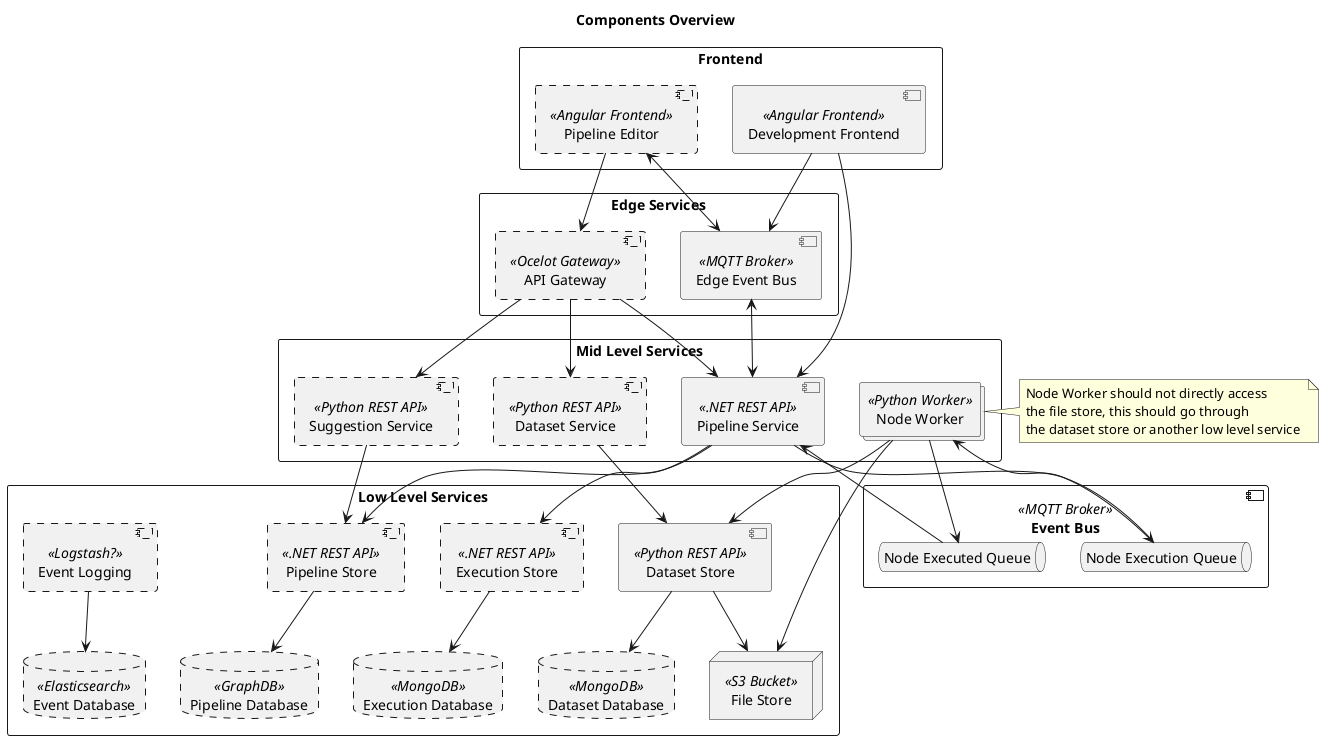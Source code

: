 @startuml
'https://plantuml.com/deployment-diagram

title "Components Overview"

'Definitions'

rectangle "Frontend" {
    component #line.dashed "Pipeline Editor" << Angular Frontend>> as pipeline_editor
    component "Development Frontend" << Angular Frontend >> as development_frontend
}

rectangle "Edge Services" {
    component #line.dashed "API Gateway" << Ocelot Gateway>> as api_gateway
    component "Edge Event Bus" << MQTT Broker >> as message_broker_edge
}

rectangle "Mid Level Services" {
    component "Pipeline Service" << .NET REST API >> as pipeline_service
    collections  "Node Worker" <<Python Worker>> as worker
    component #line.dashed "Suggestion Service" << Python REST API >> as suggestion_service
    component #line.dashed "Dataset Service" << Python REST API >> as dataset_service
}

rectangle "Low Level Services" {
    component #line.dashed "Pipeline Store" << .NET REST API >> as pipeline_store
    database #line.dashed "Pipeline Database" << GraphDB >> as pipeline_db
    
    component #line.dashed "Execution Store" << .NET REST API >> as execution_store
    database #line.dashed "Execution Database" << MongoDB >> as execution_db
    
    component "Dataset Store" << Python REST API >> as dataset_store
    node "File Store" << S3 Bucket >> as file_store
    database #line.dashed "Dataset Database" << MongoDB >> as dataset_db
    /'
    component #line.dashed "Operation Store" << Python REST API >> as operation_store
    database #line.dashed "Operation Database" << MongoDB >> as operation_db
    '/
    component #line.dashed "Event Logging" << Logstash? >> as event_logging
    database #line.dashed "Event Database" << Elasticsearch >> as event_db    
}

component "Event Bus" << MQTT Broker >> as message_broker {
    queue "Node Execution Queue" as node_execution_queue
    queue "Node Executed Queue" as node_executed_queue
}

'Interaction'

pipeline_editor --> api_gateway
development_frontend --> message_broker_edge
development_frontend --> pipeline_service

api_gateway --> pipeline_service 
api_gateway --> suggestion_service
api_gateway --> dataset_service

pipeline_store --> pipeline_db
dataset_store --> dataset_db
dataset_store --> file_store
execution_store --> execution_db 
'operation_store --> operation_db
event_logging --> event_db

pipeline_service --> node_execution_queue
node_execution_queue --> worker 
pipeline_service <-- node_executed_queue
node_executed_queue <-- worker 

'message_broker --> event_logging

worker --> dataset_store
note right of worker 
    Node Worker should not directly access 
    the file store, this should go through 
    the dataset store or another low level service 
end note    
worker --> file_store
'worker -->operation_store
suggestion_service --> pipeline_store
pipeline_service --> execution_store
pipeline_service --> pipeline_store
dataset_service --> dataset_store

pipeline_service <--> message_broker_edge
pipeline_editor <--> message_broker_edge
@enduml